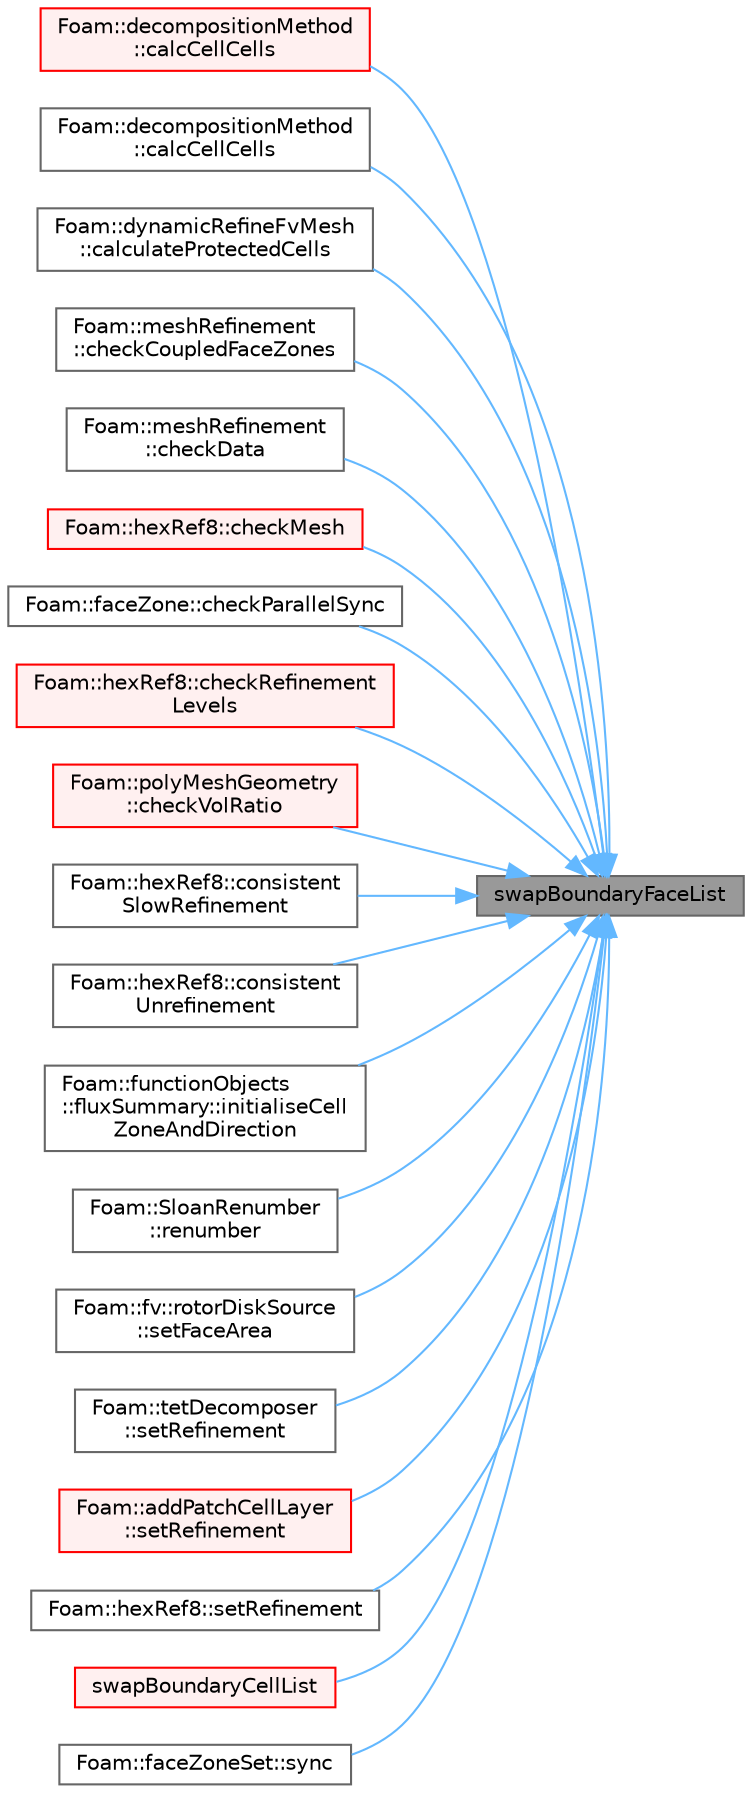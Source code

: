 digraph "swapBoundaryFaceList"
{
 // LATEX_PDF_SIZE
  bgcolor="transparent";
  edge [fontname=Helvetica,fontsize=10,labelfontname=Helvetica,labelfontsize=10];
  node [fontname=Helvetica,fontsize=10,shape=box,height=0.2,width=0.4];
  rankdir="RL";
  Node1 [id="Node000001",label="swapBoundaryFaceList",height=0.2,width=0.4,color="gray40", fillcolor="grey60", style="filled", fontcolor="black",tooltip=" "];
  Node1 -> Node2 [id="edge1_Node000001_Node000002",dir="back",color="steelblue1",style="solid",tooltip=" "];
  Node2 [id="Node000002",label="Foam::decompositionMethod\l::calcCellCells",height=0.2,width=0.4,color="red", fillcolor="#FFF0F0", style="filled",URL="$classFoam_1_1decompositionMethod.html#a86727d8c968e3ae5d8f394879e2b3c8a",tooltip=" "];
  Node1 -> Node7 [id="edge2_Node000001_Node000007",dir="back",color="steelblue1",style="solid",tooltip=" "];
  Node7 [id="Node000007",label="Foam::decompositionMethod\l::calcCellCells",height=0.2,width=0.4,color="grey40", fillcolor="white", style="filled",URL="$classFoam_1_1decompositionMethod.html#af7eca33cb08c9ecda876edb45da5025d",tooltip=" "];
  Node1 -> Node8 [id="edge3_Node000001_Node000008",dir="back",color="steelblue1",style="solid",tooltip=" "];
  Node8 [id="Node000008",label="Foam::dynamicRefineFvMesh\l::calculateProtectedCells",height=0.2,width=0.4,color="grey40", fillcolor="white", style="filled",URL="$classFoam_1_1dynamicRefineFvMesh.html#a733c874c6086685ba54775c9d5e73d1f",tooltip=" "];
  Node1 -> Node9 [id="edge4_Node000001_Node000009",dir="back",color="steelblue1",style="solid",tooltip=" "];
  Node9 [id="Node000009",label="Foam::meshRefinement\l::checkCoupledFaceZones",height=0.2,width=0.4,color="grey40", fillcolor="white", style="filled",URL="$classFoam_1_1meshRefinement.html#a9ba55ad37b0d2cb2314d246df7da8040",tooltip=" "];
  Node1 -> Node10 [id="edge5_Node000001_Node000010",dir="back",color="steelblue1",style="solid",tooltip=" "];
  Node10 [id="Node000010",label="Foam::meshRefinement\l::checkData",height=0.2,width=0.4,color="grey40", fillcolor="white", style="filled",URL="$classFoam_1_1meshRefinement.html#a2c4ac7a26c8a7aeb644c5d0f345f3f4e",tooltip=" "];
  Node1 -> Node11 [id="edge6_Node000001_Node000011",dir="back",color="steelblue1",style="solid",tooltip=" "];
  Node11 [id="Node000011",label="Foam::hexRef8::checkMesh",height=0.2,width=0.4,color="red", fillcolor="#FFF0F0", style="filled",URL="$classFoam_1_1hexRef8.html#a432ff341842268fa21b8363e6b2c45b9",tooltip=" "];
  Node1 -> Node15 [id="edge7_Node000001_Node000015",dir="back",color="steelblue1",style="solid",tooltip=" "];
  Node15 [id="Node000015",label="Foam::faceZone::checkParallelSync",height=0.2,width=0.4,color="grey40", fillcolor="white", style="filled",URL="$classFoam_1_1faceZone.html#ae0d853449ed62624abe28bda852337c6",tooltip=" "];
  Node1 -> Node16 [id="edge8_Node000001_Node000016",dir="back",color="steelblue1",style="solid",tooltip=" "];
  Node16 [id="Node000016",label="Foam::hexRef8::checkRefinement\lLevels",height=0.2,width=0.4,color="red", fillcolor="#FFF0F0", style="filled",URL="$classFoam_1_1hexRef8.html#a02570ed86624586145fa5b8bb20a2d12",tooltip=" "];
  Node1 -> Node17 [id="edge9_Node000001_Node000017",dir="back",color="steelblue1",style="solid",tooltip=" "];
  Node17 [id="Node000017",label="Foam::polyMeshGeometry\l::checkVolRatio",height=0.2,width=0.4,color="red", fillcolor="#FFF0F0", style="filled",URL="$classFoam_1_1polyMeshGeometry.html#aa63d73334ea3f55a0fd59896924c6eb5",tooltip=" "];
  Node1 -> Node19 [id="edge10_Node000001_Node000019",dir="back",color="steelblue1",style="solid",tooltip=" "];
  Node19 [id="Node000019",label="Foam::hexRef8::consistent\lSlowRefinement",height=0.2,width=0.4,color="grey40", fillcolor="white", style="filled",URL="$classFoam_1_1hexRef8.html#a11f117689e45448afaf2192041730bc8",tooltip=" "];
  Node1 -> Node20 [id="edge11_Node000001_Node000020",dir="back",color="steelblue1",style="solid",tooltip=" "];
  Node20 [id="Node000020",label="Foam::hexRef8::consistent\lUnrefinement",height=0.2,width=0.4,color="grey40", fillcolor="white", style="filled",URL="$classFoam_1_1hexRef8.html#abf9b3d2f2aab0f68bcd539d27b46cfcf",tooltip=" "];
  Node1 -> Node21 [id="edge12_Node000001_Node000021",dir="back",color="steelblue1",style="solid",tooltip=" "];
  Node21 [id="Node000021",label="Foam::functionObjects\l::fluxSummary::initialiseCell\lZoneAndDirection",height=0.2,width=0.4,color="grey40", fillcolor="white", style="filled",URL="$classFoam_1_1functionObjects_1_1fluxSummary.html#a3c50cb94890b263a0faf19694eabb57c",tooltip=" "];
  Node1 -> Node22 [id="edge13_Node000001_Node000022",dir="back",color="steelblue1",style="solid",tooltip=" "];
  Node22 [id="Node000022",label="Foam::SloanRenumber\l::renumber",height=0.2,width=0.4,color="grey40", fillcolor="white", style="filled",URL="$classFoam_1_1SloanRenumber.html#a43e03f902cbbeb39d4552a7e1cee9e73",tooltip=" "];
  Node1 -> Node23 [id="edge14_Node000001_Node000023",dir="back",color="steelblue1",style="solid",tooltip=" "];
  Node23 [id="Node000023",label="Foam::fv::rotorDiskSource\l::setFaceArea",height=0.2,width=0.4,color="grey40", fillcolor="white", style="filled",URL="$classFoam_1_1fv_1_1rotorDiskSource.html#a161ab2dd610fa2868ae3529d99faf5d9",tooltip=" "];
  Node1 -> Node24 [id="edge15_Node000001_Node000024",dir="back",color="steelblue1",style="solid",tooltip=" "];
  Node24 [id="Node000024",label="Foam::tetDecomposer\l::setRefinement",height=0.2,width=0.4,color="grey40", fillcolor="white", style="filled",URL="$classFoam_1_1tetDecomposer.html#abec9dbd7e1f262c0ab2c5d71e3068555",tooltip=" "];
  Node1 -> Node25 [id="edge16_Node000001_Node000025",dir="back",color="steelblue1",style="solid",tooltip=" "];
  Node25 [id="Node000025",label="Foam::addPatchCellLayer\l::setRefinement",height=0.2,width=0.4,color="red", fillcolor="#FFF0F0", style="filled",URL="$classFoam_1_1addPatchCellLayer.html#a2c19ac1e0552b46875bfff3c02bfd222",tooltip=" "];
  Node1 -> Node27 [id="edge17_Node000001_Node000027",dir="back",color="steelblue1",style="solid",tooltip=" "];
  Node27 [id="Node000027",label="Foam::hexRef8::setRefinement",height=0.2,width=0.4,color="grey40", fillcolor="white", style="filled",URL="$classFoam_1_1hexRef8.html#a59cb8a999be096950b6cc4f7c457426b",tooltip=" "];
  Node1 -> Node28 [id="edge18_Node000001_Node000028",dir="back",color="steelblue1",style="solid",tooltip=" "];
  Node28 [id="Node000028",label="swapBoundaryCellList",height=0.2,width=0.4,color="red", fillcolor="#FFF0F0", style="filled",URL="$classFoam_1_1syncTools.html#ac509eef6db47b0b87366229f2fb017f9",tooltip=" "];
  Node1 -> Node42 [id="edge19_Node000001_Node000042",dir="back",color="steelblue1",style="solid",tooltip=" "];
  Node42 [id="Node000042",label="Foam::faceZoneSet::sync",height=0.2,width=0.4,color="grey40", fillcolor="white", style="filled",URL="$classFoam_1_1faceZoneSet.html#aa7fca4a1afef0062c91f4d1e3776659d",tooltip=" "];
}
